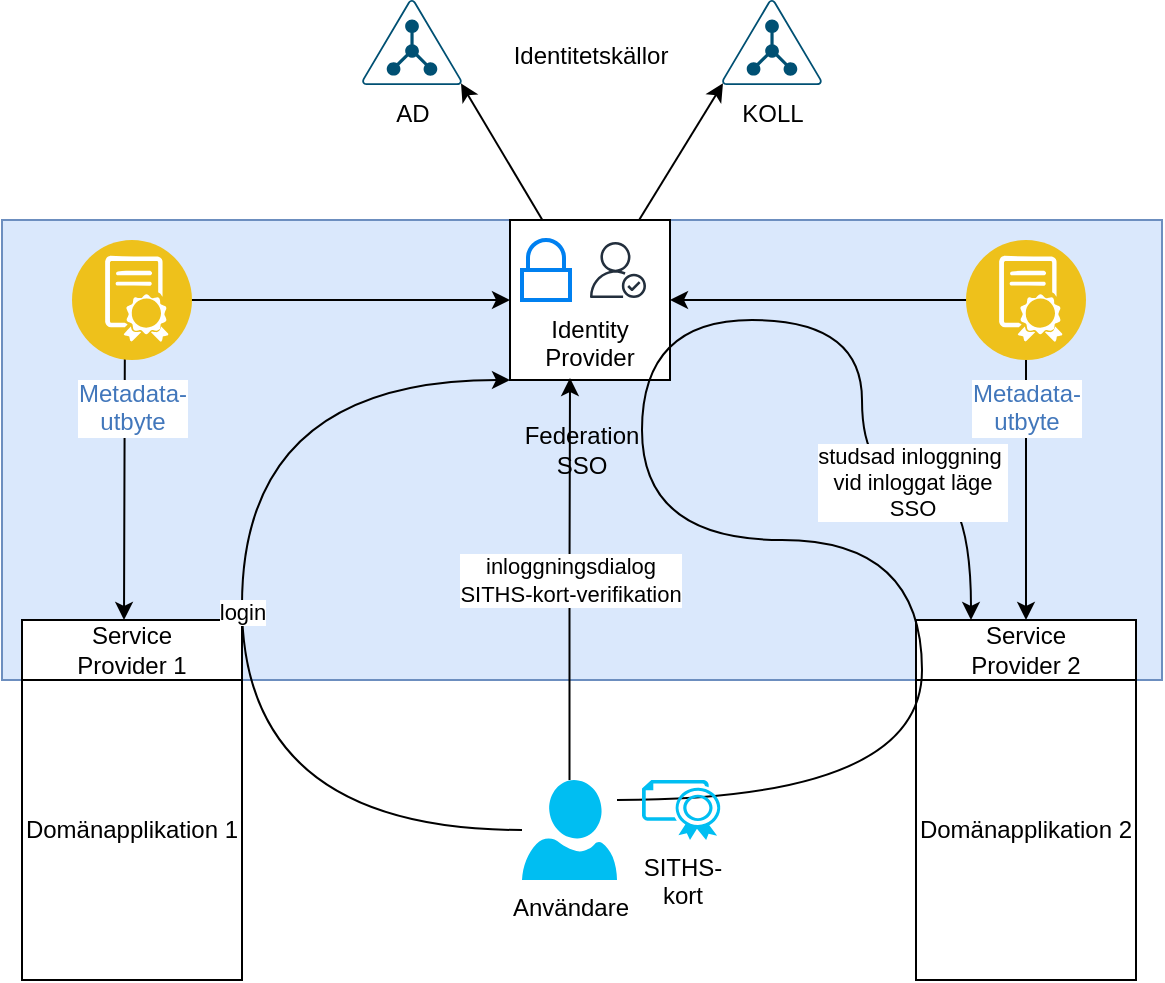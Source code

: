 <mxfile version="24.7.7">
  <diagram name="Sida-1" id="RdJLS9GGSDhxWauPwOrX">
    <mxGraphModel dx="1380" dy="763" grid="1" gridSize="10" guides="1" tooltips="1" connect="1" arrows="1" fold="1" page="1" pageScale="1" pageWidth="827" pageHeight="1169" math="0" shadow="0">
      <root>
        <mxCell id="0" />
        <mxCell id="1" parent="0" />
        <mxCell id="T-CoUlsQ0zNCIP5Rp3Ct-22" value="Federation&lt;div&gt;SSO&lt;/div&gt;" style="rounded=0;whiteSpace=wrap;html=1;fillColor=#dae8fc;strokeColor=#6c8ebf;" parent="1" vertex="1">
          <mxGeometry x="120" y="200" width="580" height="230" as="geometry" />
        </mxCell>
        <mxCell id="T-CoUlsQ0zNCIP5Rp3Ct-1" value="AD" style="points=[[0.5,0,0],[0.765,0.48,0],[0.99,0.98,0],[0.5,1,0],[0.01,0.98,0],[0.235,0.48,0]];verticalLabelPosition=bottom;sketch=0;html=1;verticalAlign=top;aspect=fixed;align=center;pointerEvents=1;shape=mxgraph.cisco19.ldap;fillColor=#005073;strokeColor=none;" parent="1" vertex="1">
          <mxGeometry x="300" y="90" width="50" height="42.5" as="geometry" />
        </mxCell>
        <mxCell id="T-CoUlsQ0zNCIP5Rp3Ct-2" value="KOLL" style="points=[[0.5,0,0],[0.765,0.48,0],[0.99,0.98,0],[0.5,1,0],[0.01,0.98,0],[0.235,0.48,0]];verticalLabelPosition=bottom;sketch=0;html=1;verticalAlign=top;aspect=fixed;align=center;pointerEvents=1;shape=mxgraph.cisco19.ldap;fillColor=#005073;strokeColor=none;" parent="1" vertex="1">
          <mxGeometry x="480" y="90" width="50" height="42.5" as="geometry" />
        </mxCell>
        <mxCell id="T-CoUlsQ0zNCIP5Rp3Ct-14" style="edgeStyle=orthogonalEdgeStyle;rounded=0;orthogonalLoop=1;jettySize=auto;html=1;startArrow=classic;startFill=1;" parent="1" source="T-CoUlsQ0zNCIP5Rp3Ct-3" target="T-CoUlsQ0zNCIP5Rp3Ct-12" edge="1">
          <mxGeometry relative="1" as="geometry" />
        </mxCell>
        <mxCell id="T-CoUlsQ0zNCIP5Rp3Ct-3" value="&lt;div&gt;&lt;br&gt;&lt;/div&gt;&lt;div&gt;&lt;br&gt;&lt;/div&gt;&lt;div&gt;&lt;br&gt;&lt;/div&gt;Identity&lt;div&gt;Provider&lt;/div&gt;" style="whiteSpace=wrap;html=1;aspect=fixed;" parent="1" vertex="1">
          <mxGeometry x="374" y="200" width="80" height="80" as="geometry" />
        </mxCell>
        <mxCell id="T-CoUlsQ0zNCIP5Rp3Ct-4" value="" style="html=1;verticalLabelPosition=bottom;align=center;labelBackgroundColor=#ffffff;verticalAlign=top;strokeWidth=2;strokeColor=#0080F0;shadow=0;dashed=0;shape=mxgraph.ios7.icons.locked;" parent="1" vertex="1">
          <mxGeometry x="380" y="210" width="24" height="30" as="geometry" />
        </mxCell>
        <mxCell id="T-CoUlsQ0zNCIP5Rp3Ct-5" value="" style="sketch=0;outlineConnect=0;fontColor=#232F3E;gradientColor=none;fillColor=#232F3D;strokeColor=none;dashed=0;verticalLabelPosition=bottom;verticalAlign=top;align=center;html=1;fontSize=12;fontStyle=0;aspect=fixed;pointerEvents=1;shape=mxgraph.aws4.authenticated_user;" parent="1" vertex="1">
          <mxGeometry x="414" y="211" width="28" height="28" as="geometry" />
        </mxCell>
        <mxCell id="T-CoUlsQ0zNCIP5Rp3Ct-6" style="rounded=0;orthogonalLoop=1;jettySize=auto;html=1;entryX=0.01;entryY=0.98;entryDx=0;entryDy=0;entryPerimeter=0;" parent="1" source="T-CoUlsQ0zNCIP5Rp3Ct-3" target="T-CoUlsQ0zNCIP5Rp3Ct-2" edge="1">
          <mxGeometry relative="1" as="geometry" />
        </mxCell>
        <mxCell id="T-CoUlsQ0zNCIP5Rp3Ct-7" style="rounded=0;orthogonalLoop=1;jettySize=auto;html=1;entryX=0.99;entryY=0.98;entryDx=0;entryDy=0;entryPerimeter=0;" parent="1" source="T-CoUlsQ0zNCIP5Rp3Ct-3" target="T-CoUlsQ0zNCIP5Rp3Ct-1" edge="1">
          <mxGeometry relative="1" as="geometry" />
        </mxCell>
        <mxCell id="T-CoUlsQ0zNCIP5Rp3Ct-8" value="Identitetskällor" style="text;html=1;align=center;verticalAlign=middle;resizable=0;points=[];autosize=1;strokeColor=none;fillColor=none;" parent="1" vertex="1">
          <mxGeometry x="364" y="102.5" width="100" height="30" as="geometry" />
        </mxCell>
        <mxCell id="T-CoUlsQ0zNCIP5Rp3Ct-10" value="Service&lt;div&gt;Provider 1&lt;/div&gt;" style="rounded=0;whiteSpace=wrap;html=1;" parent="1" vertex="1">
          <mxGeometry x="130" y="400" width="110" height="30" as="geometry" />
        </mxCell>
        <mxCell id="T-CoUlsQ0zNCIP5Rp3Ct-11" value="Domänapplikation 1" style="rounded=0;whiteSpace=wrap;html=1;" parent="1" vertex="1">
          <mxGeometry x="130" y="430" width="110" height="150" as="geometry" />
        </mxCell>
        <mxCell id="T-CoUlsQ0zNCIP5Rp3Ct-12" value="Service&lt;div&gt;Provider 2&lt;/div&gt;" style="rounded=0;whiteSpace=wrap;html=1;" parent="1" vertex="1">
          <mxGeometry x="577" y="400" width="110" height="30" as="geometry" />
        </mxCell>
        <mxCell id="T-CoUlsQ0zNCIP5Rp3Ct-13" value="Domänapplikation 2" style="rounded=0;whiteSpace=wrap;html=1;" parent="1" vertex="1">
          <mxGeometry x="577" y="430" width="110" height="150" as="geometry" />
        </mxCell>
        <mxCell id="T-CoUlsQ0zNCIP5Rp3Ct-15" value="Metadata-&lt;div&gt;utbyte&lt;/div&gt;" style="image;aspect=fixed;perimeter=ellipsePerimeter;html=1;align=center;shadow=0;dashed=0;fontColor=#4277BB;labelBackgroundColor=default;fontSize=12;spacingTop=3;image=img/lib/ibm/blockchain/smart_contract.svg;" parent="1" vertex="1">
          <mxGeometry x="602" y="210" width="60" height="60" as="geometry" />
        </mxCell>
        <mxCell id="T-CoUlsQ0zNCIP5Rp3Ct-16" style="edgeStyle=orthogonalEdgeStyle;rounded=0;orthogonalLoop=1;jettySize=auto;html=1;startArrow=classic;startFill=1;exitX=0;exitY=0.5;exitDx=0;exitDy=0;" parent="1" source="T-CoUlsQ0zNCIP5Rp3Ct-3" edge="1">
          <mxGeometry relative="1" as="geometry">
            <mxPoint x="40" y="240" as="sourcePoint" />
            <mxPoint x="181" y="400" as="targetPoint" />
          </mxGeometry>
        </mxCell>
        <mxCell id="T-CoUlsQ0zNCIP5Rp3Ct-17" value="Metadata-&lt;div&gt;utbyte&lt;/div&gt;" style="image;aspect=fixed;perimeter=ellipsePerimeter;html=1;align=center;shadow=0;dashed=0;fontColor=#4277BB;labelBackgroundColor=default;fontSize=12;spacingTop=3;image=img/lib/ibm/blockchain/smart_contract.svg;" parent="1" vertex="1">
          <mxGeometry x="155" y="210" width="60" height="60" as="geometry" />
        </mxCell>
        <mxCell id="trAEXEHgNY-A63-KypLn-1" value="login" style="edgeStyle=orthogonalEdgeStyle;rounded=0;orthogonalLoop=1;jettySize=auto;html=1;entryX=0;entryY=1;entryDx=0;entryDy=0;curved=1;" edge="1" parent="1" source="T-CoUlsQ0zNCIP5Rp3Ct-19" target="T-CoUlsQ0zNCIP5Rp3Ct-3">
          <mxGeometry relative="1" as="geometry">
            <Array as="points">
              <mxPoint x="240" y="505" />
              <mxPoint x="240" y="280" />
            </Array>
          </mxGeometry>
        </mxCell>
        <mxCell id="trAEXEHgNY-A63-KypLn-3" value="studsad inloggning&amp;nbsp;&lt;div&gt;vid inloggat läge&lt;/div&gt;&lt;div&gt;SSO&lt;/div&gt;" style="edgeStyle=orthogonalEdgeStyle;rounded=0;orthogonalLoop=1;jettySize=auto;html=1;curved=1;entryX=0.25;entryY=0;entryDx=0;entryDy=0;" edge="1" parent="1" target="T-CoUlsQ0zNCIP5Rp3Ct-12">
          <mxGeometry x="0.765" relative="1" as="geometry">
            <mxPoint x="427.5" y="490" as="sourcePoint" />
            <mxPoint x="600" y="390" as="targetPoint" />
            <Array as="points">
              <mxPoint x="580" y="490" />
              <mxPoint x="580" y="360" />
              <mxPoint x="440" y="360" />
              <mxPoint x="440" y="250" />
              <mxPoint x="550" y="250" />
              <mxPoint x="550" y="330" />
              <mxPoint x="605" y="330" />
            </Array>
            <mxPoint y="1" as="offset" />
          </mxGeometry>
        </mxCell>
        <mxCell id="T-CoUlsQ0zNCIP5Rp3Ct-19" value="Användare" style="verticalLabelPosition=bottom;html=1;verticalAlign=top;align=center;strokeColor=none;fillColor=#00BEF2;shape=mxgraph.azure.user;" parent="1" vertex="1">
          <mxGeometry x="380" y="480" width="47.5" height="50" as="geometry" />
        </mxCell>
        <mxCell id="T-CoUlsQ0zNCIP5Rp3Ct-20" value="SITHS-&lt;div&gt;kort&lt;/div&gt;" style="verticalLabelPosition=bottom;html=1;verticalAlign=top;align=center;strokeColor=none;fillColor=#00BEF2;shape=mxgraph.azure.certificate;pointerEvents=1;" parent="1" vertex="1">
          <mxGeometry x="440" y="480" width="40" height="30" as="geometry" />
        </mxCell>
        <mxCell id="trAEXEHgNY-A63-KypLn-2" value="inloggningsdialog&lt;div&gt;SITHS-kort-verifikation&lt;/div&gt;" style="edgeStyle=orthogonalEdgeStyle;rounded=0;orthogonalLoop=1;jettySize=auto;html=1;entryX=0.375;entryY=0.988;entryDx=0;entryDy=0;entryPerimeter=0;" edge="1" parent="1" source="T-CoUlsQ0zNCIP5Rp3Ct-19" target="T-CoUlsQ0zNCIP5Rp3Ct-3">
          <mxGeometry relative="1" as="geometry" />
        </mxCell>
      </root>
    </mxGraphModel>
  </diagram>
</mxfile>
